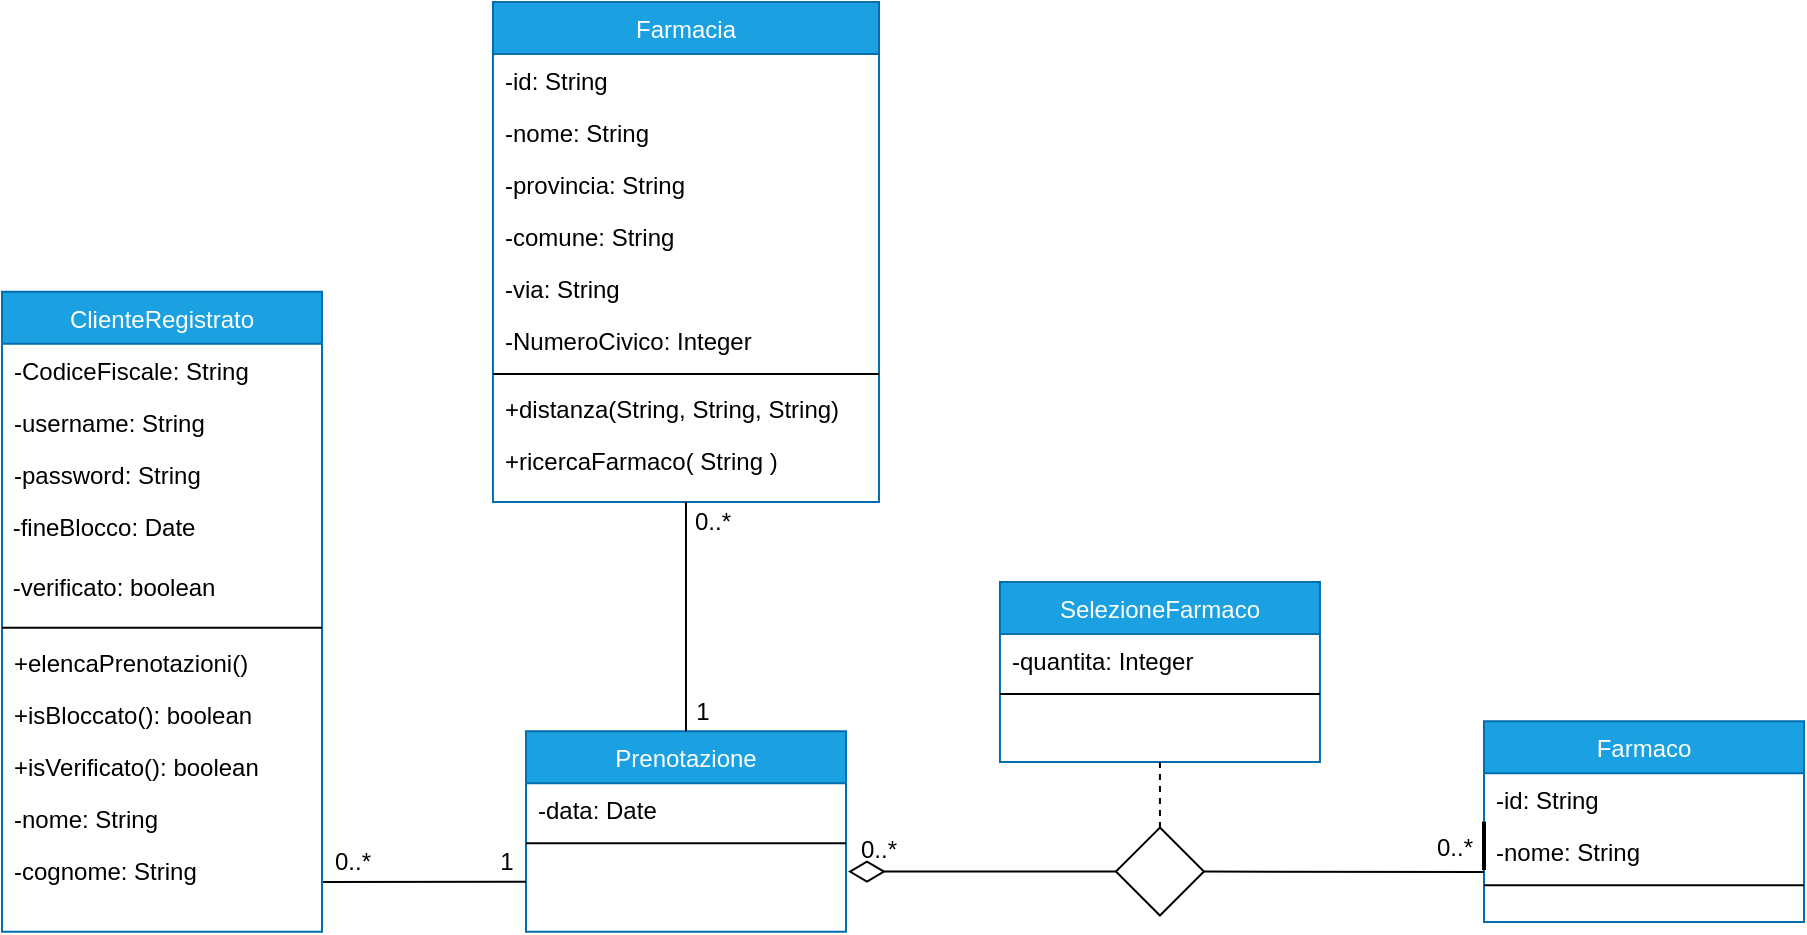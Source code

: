 <mxfile version="14.7.1" type="device" pages="3"><diagram id="0J_qHvFm6UENlinmswZc" name="DominioCliente"><mxGraphModel dx="1248" dy="677" grid="1" gridSize="10" guides="1" tooltips="1" connect="1" arrows="1" fold="1" page="1" pageScale="1" pageWidth="827" pageHeight="1169" math="0" shadow="0"><root><mxCell id="0"/><mxCell id="1" parent="0"/><mxCell id="n9AZjMjYKX5fn_VCE0MY-1" value="Farmacia" style="swimlane;fontStyle=0;align=center;verticalAlign=top;childLayout=stackLayout;horizontal=1;startSize=26;horizontalStack=0;resizeParent=1;resizeLast=0;collapsible=1;marginBottom=0;rounded=0;shadow=0;strokeWidth=1;fillColor=#1ba1e2;strokeColor=#006EAF;fontColor=#ffffff;" vertex="1" parent="1"><mxGeometry x="245.48" width="193.03" height="250" as="geometry"><mxRectangle x="230" y="140" width="160" height="26" as="alternateBounds"/></mxGeometry></mxCell><mxCell id="n9AZjMjYKX5fn_VCE0MY-2" value="-id: String" style="text;align=left;verticalAlign=top;spacingLeft=4;spacingRight=4;overflow=hidden;rotatable=0;points=[[0,0.5],[1,0.5]];portConstraint=eastwest;" vertex="1" parent="n9AZjMjYKX5fn_VCE0MY-1"><mxGeometry y="26" width="193.03" height="26" as="geometry"/></mxCell><mxCell id="n9AZjMjYKX5fn_VCE0MY-3" value="-nome: String&#10;" style="text;align=left;verticalAlign=top;spacingLeft=4;spacingRight=4;overflow=hidden;rotatable=0;points=[[0,0.5],[1,0.5]];portConstraint=eastwest;" vertex="1" parent="n9AZjMjYKX5fn_VCE0MY-1"><mxGeometry y="52" width="193.03" height="26" as="geometry"/></mxCell><mxCell id="n9AZjMjYKX5fn_VCE0MY-4" value="-provincia: String" style="text;align=left;verticalAlign=top;spacingLeft=4;spacingRight=4;overflow=hidden;rotatable=0;points=[[0,0.5],[1,0.5]];portConstraint=eastwest;rounded=0;shadow=0;html=0;" vertex="1" parent="n9AZjMjYKX5fn_VCE0MY-1"><mxGeometry y="78" width="193.03" height="26" as="geometry"/></mxCell><mxCell id="n9AZjMjYKX5fn_VCE0MY-5" value="-comune: String" style="text;align=left;verticalAlign=top;spacingLeft=4;spacingRight=4;overflow=hidden;rotatable=0;points=[[0,0.5],[1,0.5]];portConstraint=eastwest;rounded=0;shadow=0;html=0;" vertex="1" parent="n9AZjMjYKX5fn_VCE0MY-1"><mxGeometry y="104" width="193.03" height="26" as="geometry"/></mxCell><mxCell id="n9AZjMjYKX5fn_VCE0MY-6" value="-via: String" style="text;align=left;verticalAlign=top;spacingLeft=4;spacingRight=4;overflow=hidden;rotatable=0;points=[[0,0.5],[1,0.5]];portConstraint=eastwest;" vertex="1" parent="n9AZjMjYKX5fn_VCE0MY-1"><mxGeometry y="130" width="193.03" height="26" as="geometry"/></mxCell><mxCell id="n9AZjMjYKX5fn_VCE0MY-7" value="-NumeroCivico: Integer" style="text;align=left;verticalAlign=top;spacingLeft=4;spacingRight=4;overflow=hidden;rotatable=0;points=[[0,0.5],[1,0.5]];portConstraint=eastwest;" vertex="1" parent="n9AZjMjYKX5fn_VCE0MY-1"><mxGeometry y="156" width="193.03" height="26" as="geometry"/></mxCell><mxCell id="n9AZjMjYKX5fn_VCE0MY-8" value="" style="line;html=1;strokeWidth=1;align=left;verticalAlign=middle;spacingTop=-1;spacingLeft=3;spacingRight=3;rotatable=0;labelPosition=right;points=[];portConstraint=eastwest;" vertex="1" parent="n9AZjMjYKX5fn_VCE0MY-1"><mxGeometry y="182" width="193.03" height="8" as="geometry"/></mxCell><mxCell id="n9AZjMjYKX5fn_VCE0MY-14" value="+distanza(String, String, String) " style="text;align=left;verticalAlign=top;spacingLeft=4;spacingRight=4;overflow=hidden;rotatable=0;points=[[0,0.5],[1,0.5]];portConstraint=eastwest;" vertex="1" parent="n9AZjMjYKX5fn_VCE0MY-1"><mxGeometry y="190" width="193.03" height="26" as="geometry"/></mxCell><mxCell id="n9AZjMjYKX5fn_VCE0MY-15" value="+ricercaFarmaco( String ) " style="text;align=left;verticalAlign=top;spacingLeft=4;spacingRight=4;overflow=hidden;rotatable=0;points=[[0,0.5],[1,0.5]];portConstraint=eastwest;" vertex="1" parent="n9AZjMjYKX5fn_VCE0MY-1"><mxGeometry y="216" width="193.03" height="26" as="geometry"/></mxCell><mxCell id="n9AZjMjYKX5fn_VCE0MY-26" value="Farmaco" style="swimlane;fontStyle=0;align=center;verticalAlign=top;childLayout=stackLayout;horizontal=1;startSize=26;horizontalStack=0;resizeParent=1;resizeLast=0;collapsible=1;marginBottom=0;rounded=0;shadow=0;strokeWidth=1;fillColor=#1ba1e2;strokeColor=#006EAF;fontColor=#ffffff;" vertex="1" parent="1"><mxGeometry x="741" y="359.66" width="160" height="100.34" as="geometry"><mxRectangle x="230" y="140" width="160" height="26" as="alternateBounds"/></mxGeometry></mxCell><mxCell id="n9AZjMjYKX5fn_VCE0MY-27" value="-id: String" style="text;align=left;verticalAlign=top;spacingLeft=4;spacingRight=4;overflow=hidden;rotatable=0;points=[[0,0.5],[1,0.5]];portConstraint=eastwest;" vertex="1" parent="n9AZjMjYKX5fn_VCE0MY-26"><mxGeometry y="26" width="160" height="26" as="geometry"/></mxCell><mxCell id="n9AZjMjYKX5fn_VCE0MY-28" value="-nome: String&#10;" style="text;align=left;verticalAlign=top;spacingLeft=4;spacingRight=4;overflow=hidden;rotatable=0;points=[[0,0.5],[1,0.5]];portConstraint=eastwest;" vertex="1" parent="n9AZjMjYKX5fn_VCE0MY-26"><mxGeometry y="52" width="160" height="26" as="geometry"/></mxCell><mxCell id="n9AZjMjYKX5fn_VCE0MY-29" value="" style="line;html=1;strokeWidth=1;align=left;verticalAlign=middle;spacingTop=-1;spacingLeft=3;spacingRight=3;rotatable=0;labelPosition=right;points=[];portConstraint=eastwest;" vertex="1" parent="n9AZjMjYKX5fn_VCE0MY-26"><mxGeometry y="78" width="160" height="8" as="geometry"/></mxCell><mxCell id="n9AZjMjYKX5fn_VCE0MY-30" value="Prenotazione" style="swimlane;fontStyle=0;align=center;verticalAlign=top;childLayout=stackLayout;horizontal=1;startSize=26;horizontalStack=0;resizeParent=1;resizeLast=0;collapsible=1;marginBottom=0;rounded=0;shadow=0;strokeWidth=1;fillColor=#1ba1e2;strokeColor=#006EAF;fontColor=#ffffff;" vertex="1" parent="1"><mxGeometry x="262" y="364.66" width="160" height="100.23" as="geometry"><mxRectangle x="230" y="140" width="160" height="26" as="alternateBounds"/></mxGeometry></mxCell><mxCell id="n9AZjMjYKX5fn_VCE0MY-31" value="-data: Date&#10;" style="text;align=left;verticalAlign=top;spacingLeft=4;spacingRight=4;overflow=hidden;rotatable=0;points=[[0,0.5],[1,0.5]];portConstraint=eastwest;" vertex="1" parent="n9AZjMjYKX5fn_VCE0MY-30"><mxGeometry y="26" width="160" height="26" as="geometry"/></mxCell><mxCell id="n9AZjMjYKX5fn_VCE0MY-33" value="" style="line;html=1;strokeWidth=1;align=left;verticalAlign=middle;spacingTop=-1;spacingLeft=3;spacingRight=3;rotatable=0;labelPosition=right;points=[];portConstraint=eastwest;" vertex="1" parent="n9AZjMjYKX5fn_VCE0MY-30"><mxGeometry y="52" width="160" height="8" as="geometry"/></mxCell><mxCell id="n9AZjMjYKX5fn_VCE0MY-35" value="" style="endArrow=none;html=1;entryX=0.5;entryY=1;entryDx=0;entryDy=0;exitX=0.5;exitY=0;exitDx=0;exitDy=0;endFill=0;" edge="1" parent="1" source="n9AZjMjYKX5fn_VCE0MY-30" target="n9AZjMjYKX5fn_VCE0MY-1"><mxGeometry width="50" height="50" relative="1" as="geometry"><mxPoint x="591" y="182" as="sourcePoint"/><mxPoint x="591" y="104" as="targetPoint"/></mxGeometry></mxCell><mxCell id="n9AZjMjYKX5fn_VCE0MY-36" value="" style="endArrow=none;html=1;endFill=0;entryX=0;entryY=0.75;entryDx=0;entryDy=0;" edge="1" parent="1" target="n9AZjMjYKX5fn_VCE0MY-30"><mxGeometry width="50" height="50" relative="1" as="geometry"><mxPoint x="160" y="440" as="sourcePoint"/><mxPoint x="260" y="440" as="targetPoint"/></mxGeometry></mxCell><mxCell id="n9AZjMjYKX5fn_VCE0MY-37" value="" style="endArrow=none;html=1;exitX=1;exitY=0.5;exitDx=0;exitDy=0;entryX=0;entryY=0.5;entryDx=0;entryDy=0;endFill=0;startSize=12;strokeWidth=2;startArrow=none;startFill=0;" edge="1" parent="1" target="n9AZjMjYKX5fn_VCE0MY-26"><mxGeometry width="50" height="50" relative="1" as="geometry"><mxPoint x="741" y="434" as="sourcePoint"/><mxPoint x="888" y="444" as="targetPoint"/></mxGeometry></mxCell><mxCell id="n9AZjMjYKX5fn_VCE0MY-40" value="1" style="text;html=1;align=center;verticalAlign=middle;resizable=0;points=[];autosize=1;strokeColor=none;" vertex="1" parent="1"><mxGeometry x="340" y="344.66" width="20" height="20" as="geometry"/></mxCell><mxCell id="n9AZjMjYKX5fn_VCE0MY-42" value="1" style="text;html=1;align=center;verticalAlign=middle;resizable=0;points=[];autosize=1;strokeColor=none;" vertex="1" parent="1"><mxGeometry x="242" y="420" width="20" height="20" as="geometry"/></mxCell><mxCell id="n9AZjMjYKX5fn_VCE0MY-43" value="0..*" style="text;html=1;align=center;verticalAlign=middle;resizable=0;points=[];autosize=1;strokeColor=none;" vertex="1" parent="1"><mxGeometry x="160" y="420" width="30" height="20" as="geometry"/></mxCell><mxCell id="n9AZjMjYKX5fn_VCE0MY-44" value="0..*" style="text;html=1;align=center;verticalAlign=middle;resizable=0;points=[];autosize=1;strokeColor=none;" vertex="1" parent="1"><mxGeometry x="423" y="414" width="30" height="20" as="geometry"/></mxCell><mxCell id="n9AZjMjYKX5fn_VCE0MY-45" value="ClienteRegistrato" style="swimlane;fontStyle=0;align=center;verticalAlign=top;childLayout=stackLayout;horizontal=1;startSize=26;horizontalStack=0;resizeParent=1;resizeLast=0;collapsible=1;marginBottom=0;rounded=0;shadow=0;strokeWidth=1;fillColor=#1ba1e2;strokeColor=#006EAF;fontColor=#ffffff;" vertex="1" parent="1"><mxGeometry y="144.89" width="160" height="320" as="geometry"><mxRectangle x="230" y="140" width="160" height="26" as="alternateBounds"/></mxGeometry></mxCell><mxCell id="n9AZjMjYKX5fn_VCE0MY-48" value="-CodiceFiscale: String" style="text;align=left;verticalAlign=top;spacingLeft=4;spacingRight=4;overflow=hidden;rotatable=0;points=[[0,0.5],[1,0.5]];portConstraint=eastwest;" vertex="1" parent="n9AZjMjYKX5fn_VCE0MY-45"><mxGeometry y="26" width="160" height="26" as="geometry"/></mxCell><mxCell id="n9AZjMjYKX5fn_VCE0MY-49" value="-username: String" style="text;align=left;verticalAlign=top;spacingLeft=4;spacingRight=4;overflow=hidden;rotatable=0;points=[[0,0.5],[1,0.5]];portConstraint=eastwest;" vertex="1" parent="n9AZjMjYKX5fn_VCE0MY-45"><mxGeometry y="52" width="160" height="26" as="geometry"/></mxCell><mxCell id="n9AZjMjYKX5fn_VCE0MY-50" value="-password: String" style="text;align=left;verticalAlign=top;spacingLeft=4;spacingRight=4;overflow=hidden;rotatable=0;points=[[0,0.5],[1,0.5]];portConstraint=eastwest;" vertex="1" parent="n9AZjMjYKX5fn_VCE0MY-45"><mxGeometry y="78" width="160" height="26" as="geometry"/></mxCell><mxCell id="n9AZjMjYKX5fn_VCE0MY-52" value="&lt;font face=&quot;helvetica&quot;&gt;&amp;nbsp;-fineBlocco: Date&lt;/font&gt;" style="text;whiteSpace=wrap;html=1;" vertex="1" parent="n9AZjMjYKX5fn_VCE0MY-45"><mxGeometry y="104" width="160" height="30" as="geometry"/></mxCell><mxCell id="n9AZjMjYKX5fn_VCE0MY-53" value="&lt;font face=&quot;helvetica&quot;&gt;&amp;nbsp;-verificato: boolean&lt;/font&gt;" style="text;whiteSpace=wrap;html=1;" vertex="1" parent="n9AZjMjYKX5fn_VCE0MY-45"><mxGeometry y="134" width="160" height="30" as="geometry"/></mxCell><mxCell id="n9AZjMjYKX5fn_VCE0MY-54" value="" style="line;html=1;strokeWidth=1;align=left;verticalAlign=middle;spacingTop=-1;spacingLeft=3;spacingRight=3;rotatable=0;labelPosition=right;points=[];portConstraint=eastwest;" vertex="1" parent="n9AZjMjYKX5fn_VCE0MY-45"><mxGeometry y="164" width="160" height="8" as="geometry"/></mxCell><mxCell id="n9AZjMjYKX5fn_VCE0MY-55" value="+elencaPrenotazioni()" style="text;align=left;verticalAlign=top;spacingLeft=4;spacingRight=4;overflow=hidden;rotatable=0;points=[[0,0.5],[1,0.5]];portConstraint=eastwest;" vertex="1" parent="n9AZjMjYKX5fn_VCE0MY-45"><mxGeometry y="172" width="160" height="26" as="geometry"/></mxCell><mxCell id="n9AZjMjYKX5fn_VCE0MY-56" value="+isBloccato(): boolean" style="text;align=left;verticalAlign=top;spacingLeft=4;spacingRight=4;overflow=hidden;rotatable=0;points=[[0,0.5],[1,0.5]];portConstraint=eastwest;" vertex="1" parent="n9AZjMjYKX5fn_VCE0MY-45"><mxGeometry y="198" width="160" height="26" as="geometry"/></mxCell><mxCell id="n9AZjMjYKX5fn_VCE0MY-57" value="+isVerificato(): boolean" style="text;align=left;verticalAlign=top;spacingLeft=4;spacingRight=4;overflow=hidden;rotatable=0;points=[[0,0.5],[1,0.5]];portConstraint=eastwest;" vertex="1" parent="n9AZjMjYKX5fn_VCE0MY-45"><mxGeometry y="224" width="160" height="26" as="geometry"/></mxCell><mxCell id="n9AZjMjYKX5fn_VCE0MY-46" value="-nome: String&#10;" style="text;align=left;verticalAlign=top;spacingLeft=4;spacingRight=4;overflow=hidden;rotatable=0;points=[[0,0.5],[1,0.5]];portConstraint=eastwest;" vertex="1" parent="n9AZjMjYKX5fn_VCE0MY-45"><mxGeometry y="250" width="160" height="26" as="geometry"/></mxCell><mxCell id="n9AZjMjYKX5fn_VCE0MY-47" value="-cognome: String" style="text;align=left;verticalAlign=top;spacingLeft=4;spacingRight=4;overflow=hidden;rotatable=0;points=[[0,0.5],[1,0.5]];portConstraint=eastwest;" vertex="1" parent="n9AZjMjYKX5fn_VCE0MY-45"><mxGeometry y="276" width="160" height="30" as="geometry"/></mxCell><mxCell id="n9AZjMjYKX5fn_VCE0MY-61" value="" style="endArrow=none;html=1;exitX=1;exitY=0.5;exitDx=0;exitDy=0;endFill=0;startSize=16;strokeWidth=1;startArrow=none;startFill=0;" edge="1" parent="1" source="n9AZjMjYKX5fn_VCE0MY-69"><mxGeometry width="50" height="50" relative="1" as="geometry"><mxPoint x="424" y="434" as="sourcePoint"/><mxPoint x="741" y="435" as="targetPoint"/></mxGeometry></mxCell><mxCell id="n9AZjMjYKX5fn_VCE0MY-66" value="SelezioneFarmaco" style="swimlane;fontStyle=0;align=center;verticalAlign=top;childLayout=stackLayout;horizontal=1;startSize=26;horizontalStack=0;resizeParent=1;resizeLast=0;collapsible=1;marginBottom=0;rounded=0;shadow=0;strokeWidth=1;fillColor=#1ba1e2;strokeColor=#006EAF;fontColor=#ffffff;" vertex="1" parent="1"><mxGeometry x="498.97" y="290" width="160" height="90" as="geometry"><mxRectangle x="550" y="140" width="160" height="26" as="alternateBounds"/></mxGeometry></mxCell><mxCell id="n9AZjMjYKX5fn_VCE0MY-67" value="-quantita: Integer" style="text;align=left;verticalAlign=top;spacingLeft=4;spacingRight=4;overflow=hidden;rotatable=0;points=[[0,0.5],[1,0.5]];portConstraint=eastwest;" vertex="1" parent="n9AZjMjYKX5fn_VCE0MY-66"><mxGeometry y="26" width="160" height="26" as="geometry"/></mxCell><mxCell id="n9AZjMjYKX5fn_VCE0MY-68" value="" style="line;html=1;strokeWidth=1;align=left;verticalAlign=middle;spacingTop=-1;spacingLeft=3;spacingRight=3;rotatable=0;labelPosition=right;points=[];portConstraint=eastwest;" vertex="1" parent="n9AZjMjYKX5fn_VCE0MY-66"><mxGeometry y="52" width="160" height="8" as="geometry"/></mxCell><mxCell id="n9AZjMjYKX5fn_VCE0MY-69" value="" style="rhombus;whiteSpace=wrap;html=1;rotation=0;" vertex="1" parent="1"><mxGeometry x="556.97" y="412.77" width="44" height="44" as="geometry"/></mxCell><mxCell id="n9AZjMjYKX5fn_VCE0MY-70" value="" style="endArrow=none;html=1;exitX=1;exitY=0.5;exitDx=0;exitDy=0;entryX=0;entryY=0.5;entryDx=0;entryDy=0;endFill=0;startSize=16;sourcePerimeterSpacing=0;strokeWidth=1;startArrow=diamondThin;startFill=0;" edge="1" parent="1" target="n9AZjMjYKX5fn_VCE0MY-69"><mxGeometry width="50" height="50" relative="1" as="geometry"><mxPoint x="423" y="434.775" as="sourcePoint"/><mxPoint x="731" y="432" as="targetPoint"/></mxGeometry></mxCell><mxCell id="n9AZjMjYKX5fn_VCE0MY-71" value="" style="endArrow=none;html=1;startSize=16;sourcePerimeterSpacing=0;strokeWidth=1;dashed=1;exitX=0.5;exitY=1;exitDx=0;exitDy=0;" edge="1" parent="1" source="n9AZjMjYKX5fn_VCE0MY-66" target="n9AZjMjYKX5fn_VCE0MY-69"><mxGeometry width="50" height="50" relative="1" as="geometry"><mxPoint x="601" y="350" as="sourcePoint"/><mxPoint x="579" y="456" as="targetPoint"/></mxGeometry></mxCell><mxCell id="n9AZjMjYKX5fn_VCE0MY-75" value="0..*" style="text;html=1;align=center;verticalAlign=middle;resizable=0;points=[];autosize=1;strokeColor=none;" vertex="1" parent="1"><mxGeometry x="711" y="412.77" width="30" height="20" as="geometry"/></mxCell><mxCell id="oHn4zxaHRR-M-jTRwPKP-2" value="0..*" style="text;html=1;align=center;verticalAlign=middle;resizable=0;points=[];autosize=1;strokeColor=none;" vertex="1" parent="1"><mxGeometry x="340" y="250" width="30" height="20" as="geometry"/></mxCell></root></mxGraphModel></diagram><diagram id="rQe9MYbYj0_6npzIU_aG" name="ViewUtente"><mxGraphModel dx="2902" dy="1846" grid="1" gridSize="10" guides="1" tooltips="1" connect="1" arrows="1" fold="1" page="1" pageScale="1" pageWidth="827" pageHeight="1169" math="0" shadow="0"><root><mxCell id="hLEAclbrcqbiocmy42r8-0"/><mxCell id="hLEAclbrcqbiocmy42r8-1" parent="hLEAclbrcqbiocmy42r8-0"/><mxCell id="--lt5QbQ5bMN3Dd5TebK-3" value="ViewLogin" style="swimlane;fontStyle=0;align=center;verticalAlign=top;childLayout=stackLayout;horizontal=1;startSize=26;horizontalStack=0;resizeParent=1;resizeLast=0;collapsible=1;marginBottom=0;rounded=0;shadow=0;strokeWidth=1;fontColor=#ffffff;swimlaneFillColor=#FF8000;strokeColor=#FF8000;fillColor=#FF8000;" vertex="1" parent="hLEAclbrcqbiocmy42r8-1"><mxGeometry x="-1644" y="-714" width="160" height="60" as="geometry"><mxRectangle x="230" y="140" width="160" height="26" as="alternateBounds"/></mxGeometry></mxCell><mxCell id="--lt5QbQ5bMN3Dd5TebK-4" value="" style="line;html=1;strokeWidth=1;align=left;verticalAlign=middle;spacingTop=-1;spacingLeft=3;spacingRight=3;rotatable=0;labelPosition=right;points=[];portConstraint=eastwest;strokeColor=#FFFFFF;" vertex="1" parent="--lt5QbQ5bMN3Dd5TebK-3"><mxGeometry y="26" width="160" height="8" as="geometry"/></mxCell><mxCell id="--lt5QbQ5bMN3Dd5TebK-5" value="" style="line;html=1;strokeWidth=1;align=left;verticalAlign=middle;spacingTop=-1;spacingLeft=3;spacingRight=3;rotatable=0;labelPosition=right;points=[];portConstraint=eastwest;dashed=1;dashPattern=1 1;" vertex="1" parent="--lt5QbQ5bMN3Dd5TebK-3"><mxGeometry y="34" width="160" height="8" as="geometry"/></mxCell><mxCell id="--lt5QbQ5bMN3Dd5TebK-6" value="ViewRegistrazione" style="swimlane;fontStyle=0;align=center;verticalAlign=top;childLayout=stackLayout;horizontal=1;startSize=26;horizontalStack=0;resizeParent=1;resizeLast=0;collapsible=1;marginBottom=0;rounded=0;shadow=0;strokeWidth=1;fontColor=#ffffff;swimlaneFillColor=#FF8000;strokeColor=#FF8000;fillColor=#FF8000;" vertex="1" parent="hLEAclbrcqbiocmy42r8-1"><mxGeometry x="-1654" y="-644" width="160" height="60" as="geometry"><mxRectangle x="230" y="140" width="160" height="26" as="alternateBounds"/></mxGeometry></mxCell><mxCell id="--lt5QbQ5bMN3Dd5TebK-7" value="" style="line;html=1;strokeWidth=1;align=left;verticalAlign=middle;spacingTop=-1;spacingLeft=3;spacingRight=3;rotatable=0;labelPosition=right;points=[];portConstraint=eastwest;strokeColor=#FFFFFF;" vertex="1" parent="--lt5QbQ5bMN3Dd5TebK-6"><mxGeometry y="26" width="160" height="8" as="geometry"/></mxCell><mxCell id="--lt5QbQ5bMN3Dd5TebK-8" value="" style="line;html=1;strokeWidth=1;align=left;verticalAlign=middle;spacingTop=-1;spacingLeft=3;spacingRight=3;rotatable=0;labelPosition=right;points=[];portConstraint=eastwest;dashed=1;dashPattern=1 1;" vertex="1" parent="--lt5QbQ5bMN3Dd5TebK-6"><mxGeometry y="34" width="160" height="8" as="geometry"/></mxCell><mxCell id="Rd_PXBAhiJtU-SlowM0p-0" value="HomeServizio" style="swimlane;fontStyle=0;align=center;verticalAlign=top;childLayout=stackLayout;horizontal=1;startSize=26;horizontalStack=0;resizeParent=1;resizeLast=0;collapsible=1;marginBottom=0;rounded=0;shadow=0;strokeWidth=1;fontColor=#ffffff;swimlaneFillColor=#FF8000;strokeColor=#FF8000;fillColor=#FF8000;" vertex="1" parent="hLEAclbrcqbiocmy42r8-1"><mxGeometry x="-1290" y="-660" width="160" height="60" as="geometry"><mxRectangle x="230" y="140" width="160" height="26" as="alternateBounds"/></mxGeometry></mxCell><mxCell id="Rd_PXBAhiJtU-SlowM0p-1" value="" style="line;html=1;strokeWidth=1;align=left;verticalAlign=middle;spacingTop=-1;spacingLeft=3;spacingRight=3;rotatable=0;labelPosition=right;points=[];portConstraint=eastwest;strokeColor=#FFFFFF;" vertex="1" parent="Rd_PXBAhiJtU-SlowM0p-0"><mxGeometry y="26" width="160" height="8" as="geometry"/></mxCell><mxCell id="Rd_PXBAhiJtU-SlowM0p-2" value="" style="line;html=1;strokeWidth=1;align=left;verticalAlign=middle;spacingTop=-1;spacingLeft=3;spacingRight=3;rotatable=0;labelPosition=right;points=[];portConstraint=eastwest;dashed=1;dashPattern=1 1;" vertex="1" parent="Rd_PXBAhiJtU-SlowM0p-0"><mxGeometry y="34" width="160" height="8" as="geometry"/></mxCell><mxCell id="Rd_PXBAhiJtU-SlowM0p-3" value="ViewNuovaPrenotazione" style="swimlane;fontStyle=0;align=center;verticalAlign=top;childLayout=stackLayout;horizontal=1;startSize=26;horizontalStack=0;resizeParent=1;resizeLast=0;collapsible=1;marginBottom=0;rounded=0;shadow=0;strokeWidth=1;fontColor=#ffffff;swimlaneFillColor=#FF8000;strokeColor=#FF8000;fillColor=#FF8000;" vertex="1" parent="hLEAclbrcqbiocmy42r8-1"><mxGeometry x="-1109" y="-570" width="160" height="60" as="geometry"><mxRectangle x="230" y="140" width="160" height="26" as="alternateBounds"/></mxGeometry></mxCell><mxCell id="Rd_PXBAhiJtU-SlowM0p-4" value="" style="line;html=1;strokeWidth=1;align=left;verticalAlign=middle;spacingTop=-1;spacingLeft=3;spacingRight=3;rotatable=0;labelPosition=right;points=[];portConstraint=eastwest;strokeColor=#FFFFFF;" vertex="1" parent="Rd_PXBAhiJtU-SlowM0p-3"><mxGeometry y="26" width="160" height="8" as="geometry"/></mxCell><mxCell id="Rd_PXBAhiJtU-SlowM0p-5" value="" style="line;html=1;strokeWidth=1;align=left;verticalAlign=middle;spacingTop=-1;spacingLeft=3;spacingRight=3;rotatable=0;labelPosition=right;points=[];portConstraint=eastwest;dashed=1;dashPattern=1 1;" vertex="1" parent="Rd_PXBAhiJtU-SlowM0p-3"><mxGeometry y="34" width="160" height="8" as="geometry"/></mxCell><mxCell id="Rd_PXBAhiJtU-SlowM0p-6" value="ViewPrenotazioniPersonali&#10;" style="swimlane;fontStyle=0;align=center;verticalAlign=top;childLayout=stackLayout;horizontal=1;startSize=26;horizontalStack=0;resizeParent=1;resizeLast=0;collapsible=1;marginBottom=0;rounded=0;shadow=0;strokeWidth=1;fontColor=#ffffff;swimlaneFillColor=#FF8000;strokeColor=#FF8000;fillColor=#FF8000;" vertex="1" parent="hLEAclbrcqbiocmy42r8-1"><mxGeometry x="-1530" y="-460" width="160" height="60" as="geometry"><mxRectangle x="230" y="140" width="160" height="26" as="alternateBounds"/></mxGeometry></mxCell><mxCell id="Rd_PXBAhiJtU-SlowM0p-7" value="" style="line;html=1;strokeWidth=1;align=left;verticalAlign=middle;spacingTop=-1;spacingLeft=3;spacingRight=3;rotatable=0;labelPosition=right;points=[];portConstraint=eastwest;strokeColor=#FFFFFF;" vertex="1" parent="Rd_PXBAhiJtU-SlowM0p-6"><mxGeometry y="26" width="160" height="8" as="geometry"/></mxCell><mxCell id="Rd_PXBAhiJtU-SlowM0p-8" value="" style="line;html=1;strokeWidth=1;align=left;verticalAlign=middle;spacingTop=-1;spacingLeft=3;spacingRight=3;rotatable=0;labelPosition=right;points=[];portConstraint=eastwest;dashed=1;dashPattern=1 1;" vertex="1" parent="Rd_PXBAhiJtU-SlowM0p-6"><mxGeometry y="34" width="160" height="8" as="geometry"/></mxCell></root></mxGraphModel></diagram><diagram id="2goxGdCwiub67S1N-Qxt" name="ControllerCliente"><mxGraphModel dx="1248" dy="677" grid="1" gridSize="10" guides="1" tooltips="1" connect="1" arrows="1" fold="1" page="1" pageScale="1" pageWidth="827" pageHeight="1169" math="0" shadow="0"><root><mxCell id="4SoADRSSc71By-0IUaGz-0"/><mxCell id="4SoADRSSc71By-0IUaGz-1" parent="4SoADRSSc71By-0IUaGz-0"/><mxCell id="Xr4o_-Y7kRSXbnlFXIwh-0" value="GestionePrenotazioniController" style="swimlane;fontStyle=0;align=center;verticalAlign=top;childLayout=stackLayout;horizontal=1;startSize=26;horizontalStack=0;resizeParent=1;resizeLast=0;collapsible=1;marginBottom=0;rounded=0;shadow=0;strokeWidth=1;fontColor=#ffffff;swimlaneFillColor=#66CC00;strokeColor=#00E800;fillColor=#66CC00;" vertex="1" parent="4SoADRSSc71By-0IUaGz-1"><mxGeometry x="660" y="300" width="180" height="100" as="geometry"><mxRectangle x="230" y="140" width="160" height="26" as="alternateBounds"/></mxGeometry></mxCell><mxCell id="Xr4o_-Y7kRSXbnlFXIwh-1" value="" style="line;html=1;strokeWidth=1;align=left;verticalAlign=middle;spacingTop=-1;spacingLeft=3;spacingRight=3;rotatable=0;labelPosition=right;points=[];portConstraint=eastwest;strokeColor=#FFFFFF;" vertex="1" parent="Xr4o_-Y7kRSXbnlFXIwh-0"><mxGeometry y="26" width="180" height="8" as="geometry"/></mxCell><mxCell id="Xr4o_-Y7kRSXbnlFXIwh-2" value="" style="line;html=1;strokeWidth=1;align=left;verticalAlign=middle;spacingTop=-1;spacingLeft=3;spacingRight=3;rotatable=0;labelPosition=right;points=[];portConstraint=eastwest;dashed=1;dashPattern=1 1;" vertex="1" parent="Xr4o_-Y7kRSXbnlFXIwh-0"><mxGeometry y="34" width="180" height="8" as="geometry"/></mxCell><mxCell id="Xr4o_-Y7kRSXbnlFXIwh-3" value="+listaPrenotazioni()" style="text;align=left;verticalAlign=top;spacingLeft=4;spacingRight=4;overflow=hidden;rotatable=0;points=[[0,0.5],[1,0.5]];portConstraint=eastwest;" vertex="1" parent="Xr4o_-Y7kRSXbnlFXIwh-0"><mxGeometry y="42" width="180" height="28" as="geometry"/></mxCell><mxCell id="Xr4o_-Y7kRSXbnlFXIwh-4" value="+creaPrenotazione()" style="text;align=left;verticalAlign=top;spacingLeft=4;spacingRight=4;overflow=hidden;rotatable=0;points=[[0,0.5],[1,0.5]];portConstraint=eastwest;" vertex="1" parent="Xr4o_-Y7kRSXbnlFXIwh-0"><mxGeometry y="70" width="180" height="28" as="geometry"/></mxCell><mxCell id="Xr4o_-Y7kRSXbnlFXIwh-5" value="RicercaFarmaciController" style="swimlane;fontStyle=0;align=center;verticalAlign=top;childLayout=stackLayout;horizontal=1;startSize=26;horizontalStack=0;resizeParent=1;resizeLast=0;collapsible=1;marginBottom=0;rounded=0;shadow=0;strokeWidth=1;fontColor=#ffffff;swimlaneFillColor=#66CC00;strokeColor=#00E800;fillColor=#66CC00;" vertex="1" parent="4SoADRSSc71By-0IUaGz-1"><mxGeometry x="360" y="490" width="180" height="80" as="geometry"><mxRectangle x="230" y="140" width="160" height="26" as="alternateBounds"/></mxGeometry></mxCell><mxCell id="Xr4o_-Y7kRSXbnlFXIwh-6" value="" style="line;html=1;strokeWidth=1;align=left;verticalAlign=middle;spacingTop=-1;spacingLeft=3;spacingRight=3;rotatable=0;labelPosition=right;points=[];portConstraint=eastwest;strokeColor=#FFFFFF;" vertex="1" parent="Xr4o_-Y7kRSXbnlFXIwh-5"><mxGeometry y="26" width="180" height="8" as="geometry"/></mxCell><mxCell id="Xr4o_-Y7kRSXbnlFXIwh-7" value="" style="line;html=1;strokeWidth=1;align=left;verticalAlign=middle;spacingTop=-1;spacingLeft=3;spacingRight=3;rotatable=0;labelPosition=right;points=[];portConstraint=eastwest;dashed=1;dashPattern=1 1;" vertex="1" parent="Xr4o_-Y7kRSXbnlFXIwh-5"><mxGeometry y="34" width="180" height="8" as="geometry"/></mxCell><mxCell id="Xr4o_-Y7kRSXbnlFXIwh-8" value="+ricercaFarmaci( String )" style="text;align=left;verticalAlign=top;spacingLeft=4;spacingRight=4;overflow=hidden;rotatable=0;points=[[0,0.5],[1,0.5]];portConstraint=eastwest;" vertex="1" parent="Xr4o_-Y7kRSXbnlFXIwh-5"><mxGeometry y="42" width="180" height="28" as="geometry"/></mxCell><mxCell id="s1l13HyEe-m8azPa9spC-0" value="LogController" style="swimlane;fontStyle=0;align=center;verticalAlign=top;childLayout=stackLayout;horizontal=1;startSize=26;horizontalStack=0;resizeParent=1;resizeLast=0;collapsible=1;marginBottom=0;rounded=0;shadow=0;strokeWidth=1;fontColor=#ffffff;swimlaneFillColor=#66CC00;strokeColor=#00E800;fillColor=#66CC00;" vertex="1" parent="4SoADRSSc71By-0IUaGz-1"><mxGeometry x="120" y="40" width="192.5" height="120" as="geometry"><mxRectangle x="230" y="140" width="160" height="26" as="alternateBounds"/></mxGeometry></mxCell><mxCell id="s1l13HyEe-m8azPa9spC-1" value="" style="line;html=1;strokeWidth=1;align=left;verticalAlign=middle;spacingTop=-1;spacingLeft=3;spacingRight=3;rotatable=0;labelPosition=right;points=[];portConstraint=eastwest;strokeColor=#FFFFFF;" vertex="1" parent="s1l13HyEe-m8azPa9spC-0"><mxGeometry y="26" width="192.5" height="8" as="geometry"/></mxCell><mxCell id="s1l13HyEe-m8azPa9spC-2" value="" style="line;html=1;strokeWidth=1;align=left;verticalAlign=middle;spacingTop=-1;spacingLeft=3;spacingRight=3;rotatable=0;labelPosition=right;points=[];portConstraint=eastwest;dashed=1;dashPattern=1 1;" vertex="1" parent="s1l13HyEe-m8azPa9spC-0"><mxGeometry y="34" width="192.5" height="8" as="geometry"/></mxCell><mxCell id="s1l13HyEe-m8azPa9spC-4" value="+ScriviLog( String )" style="text;align=left;verticalAlign=top;spacingLeft=4;spacingRight=4;overflow=hidden;rotatable=0;points=[[0,0.5],[1,0.5]];portConstraint=eastwest;" vertex="1" parent="s1l13HyEe-m8azPa9spC-0"><mxGeometry y="42" width="192.5" height="28" as="geometry"/></mxCell><mxCell id="N0STR3T-D0Cak0GLx8Zv-0" value="PrenotazioniController" style="swimlane;fontStyle=0;align=center;verticalAlign=top;childLayout=stackLayout;horizontal=1;startSize=26;horizontalStack=0;resizeParent=1;resizeLast=0;collapsible=1;marginBottom=0;rounded=0;shadow=0;strokeWidth=1;fontColor=#ffffff;swimlaneFillColor=#66CC00;strokeColor=#00E800;fillColor=#66CC00;" vertex="1" parent="4SoADRSSc71By-0IUaGz-1"><mxGeometry x="80" y="300" width="192.5" height="120" as="geometry"><mxRectangle x="230" y="140" width="160" height="26" as="alternateBounds"/></mxGeometry></mxCell><mxCell id="N0STR3T-D0Cak0GLx8Zv-1" value="" style="line;html=1;strokeWidth=1;align=left;verticalAlign=middle;spacingTop=-1;spacingLeft=3;spacingRight=3;rotatable=0;labelPosition=right;points=[];portConstraint=eastwest;strokeColor=#FFFFFF;" vertex="1" parent="N0STR3T-D0Cak0GLx8Zv-0"><mxGeometry y="26" width="192.5" height="8" as="geometry"/></mxCell><mxCell id="N0STR3T-D0Cak0GLx8Zv-2" value="" style="line;html=1;strokeWidth=1;align=left;verticalAlign=middle;spacingTop=-1;spacingLeft=3;spacingRight=3;rotatable=0;labelPosition=right;points=[];portConstraint=eastwest;dashed=1;dashPattern=1 1;" vertex="1" parent="N0STR3T-D0Cak0GLx8Zv-0"><mxGeometry y="34" width="192.5" height="8" as="geometry"/></mxCell><mxCell id="N0STR3T-D0Cak0GLx8Zv-3" value="+elencoPrenotazioni( Date )" style="text;align=left;verticalAlign=top;spacingLeft=4;spacingRight=4;overflow=hidden;rotatable=0;points=[[0,0.5],[1,0.5]];portConstraint=eastwest;" vertex="1" parent="N0STR3T-D0Cak0GLx8Zv-0"><mxGeometry y="42" width="192.5" height="28" as="geometry"/></mxCell><mxCell id="N0STR3T-D0Cak0GLx8Zv-4" value="+confermaPrenotazione( String )" style="text;align=left;verticalAlign=top;spacingLeft=4;spacingRight=4;overflow=hidden;rotatable=0;points=[[0,0.5],[1,0.5]];portConstraint=eastwest;" vertex="1" parent="N0STR3T-D0Cak0GLx8Zv-0"><mxGeometry y="70" width="192.5" height="28" as="geometry"/></mxCell><mxCell id="N0STR3T-D0Cak0GLx8Zv-5" value="HomeGestioneController" style="swimlane;fontStyle=0;align=center;verticalAlign=top;childLayout=stackLayout;horizontal=1;startSize=26;horizontalStack=0;resizeParent=1;resizeLast=0;collapsible=1;marginBottom=0;rounded=0;shadow=0;strokeWidth=1;fontColor=#ffffff;swimlaneFillColor=#66CC00;strokeColor=#00E800;fillColor=#66CC00;" vertex="1" parent="4SoADRSSc71By-0IUaGz-1"><mxGeometry x="360" y="300" width="180" height="80" as="geometry"><mxRectangle x="230" y="140" width="160" height="26" as="alternateBounds"/></mxGeometry></mxCell><mxCell id="N0STR3T-D0Cak0GLx8Zv-6" value="" style="line;html=1;strokeWidth=1;align=left;verticalAlign=middle;spacingTop=-1;spacingLeft=3;spacingRight=3;rotatable=0;labelPosition=right;points=[];portConstraint=eastwest;strokeColor=#FFFFFF;" vertex="1" parent="N0STR3T-D0Cak0GLx8Zv-5"><mxGeometry y="26" width="180" height="8" as="geometry"/></mxCell><mxCell id="N0STR3T-D0Cak0GLx8Zv-7" value="" style="line;html=1;strokeWidth=1;align=left;verticalAlign=middle;spacingTop=-1;spacingLeft=3;spacingRight=3;rotatable=0;labelPosition=right;points=[];portConstraint=eastwest;dashed=1;dashPattern=1 1;" vertex="1" parent="N0STR3T-D0Cak0GLx8Zv-5"><mxGeometry y="34" width="180" height="8" as="geometry"/></mxCell><mxCell id="N0STR3T-D0Cak0GLx8Zv-9" value="DBController" style="swimlane;fontStyle=0;align=center;verticalAlign=top;childLayout=stackLayout;horizontal=1;startSize=26;horizontalStack=0;resizeParent=1;resizeLast=0;collapsible=1;marginBottom=0;rounded=0;shadow=0;strokeWidth=1;fontColor=#ffffff;swimlaneFillColor=#66CC00;strokeColor=#00E800;fillColor=#66CC00;" vertex="1" parent="4SoADRSSc71By-0IUaGz-1"><mxGeometry x="570" y="40" width="192.5" height="120" as="geometry"><mxRectangle x="230" y="140" width="160" height="26" as="alternateBounds"/></mxGeometry></mxCell><mxCell id="N0STR3T-D0Cak0GLx8Zv-10" value="" style="line;html=1;strokeWidth=1;align=left;verticalAlign=middle;spacingTop=-1;spacingLeft=3;spacingRight=3;rotatable=0;labelPosition=right;points=[];portConstraint=eastwest;strokeColor=#FFFFFF;" vertex="1" parent="N0STR3T-D0Cak0GLx8Zv-9"><mxGeometry y="26" width="192.5" height="8" as="geometry"/></mxCell><mxCell id="N0STR3T-D0Cak0GLx8Zv-11" value="" style="line;html=1;strokeWidth=1;align=left;verticalAlign=middle;spacingTop=-1;spacingLeft=3;spacingRight=3;rotatable=0;labelPosition=right;points=[];portConstraint=eastwest;dashed=1;dashPattern=1 1;" vertex="1" parent="N0STR3T-D0Cak0GLx8Zv-9"><mxGeometry y="34" width="192.5" height="8" as="geometry"/></mxCell><mxCell id="N0STR3T-D0Cak0GLx8Zv-12" value="-dbConnection:Connection" style="text;align=left;verticalAlign=top;spacingLeft=4;spacingRight=4;overflow=hidden;rotatable=0;points=[[0,0.5],[1,0.5]];portConstraint=eastwest;" vertex="1" parent="N0STR3T-D0Cak0GLx8Zv-9"><mxGeometry y="42" width="192.5" height="28" as="geometry"/></mxCell><mxCell id="N0STR3T-D0Cak0GLx8Zv-13" value="" style="endArrow=openThin;html=1;exitX=0;exitY=0.75;exitDx=0;exitDy=0;entryX=1;entryY=0.5;entryDx=0;entryDy=0;endFill=0;jumpSize=6;startSize=12;endSize=12;strokeColor=#007FFF;" edge="1" parent="4SoADRSSc71By-0IUaGz-1" source="N0STR3T-D0Cak0GLx8Zv-5" target="N0STR3T-D0Cak0GLx8Zv-4"><mxGeometry width="50" height="50" relative="1" as="geometry"><mxPoint x="320" y="190" as="sourcePoint"/><mxPoint x="370" y="140" as="targetPoint"/></mxGeometry></mxCell><mxCell id="N0STR3T-D0Cak0GLx8Zv-14" value="" style="endArrow=openThin;html=1;exitX=0.5;exitY=1;exitDx=0;exitDy=0;endFill=0;jumpSize=6;startSize=12;endSize=12;strokeColor=#007FFF;" edge="1" parent="4SoADRSSc71By-0IUaGz-1" source="N0STR3T-D0Cak0GLx8Zv-5"><mxGeometry width="50" height="50" relative="1" as="geometry"><mxPoint x="370" y="370" as="sourcePoint"/><mxPoint x="450" y="490" as="targetPoint"/></mxGeometry></mxCell><mxCell id="N0STR3T-D0Cak0GLx8Zv-15" value="" style="endArrow=openThin;html=1;exitX=1;exitY=0.5;exitDx=0;exitDy=0;entryX=0;entryY=0.5;entryDx=0;entryDy=0;endFill=0;jumpSize=6;startSize=12;endSize=12;strokeColor=#007FFF;" edge="1" parent="4SoADRSSc71By-0IUaGz-1" source="N0STR3T-D0Cak0GLx8Zv-5" target="Xr4o_-Y7kRSXbnlFXIwh-4"><mxGeometry width="50" height="50" relative="1" as="geometry"><mxPoint x="380" y="380" as="sourcePoint"/><mxPoint x="292.5" y="404" as="targetPoint"/></mxGeometry></mxCell></root></mxGraphModel></diagram></mxfile>